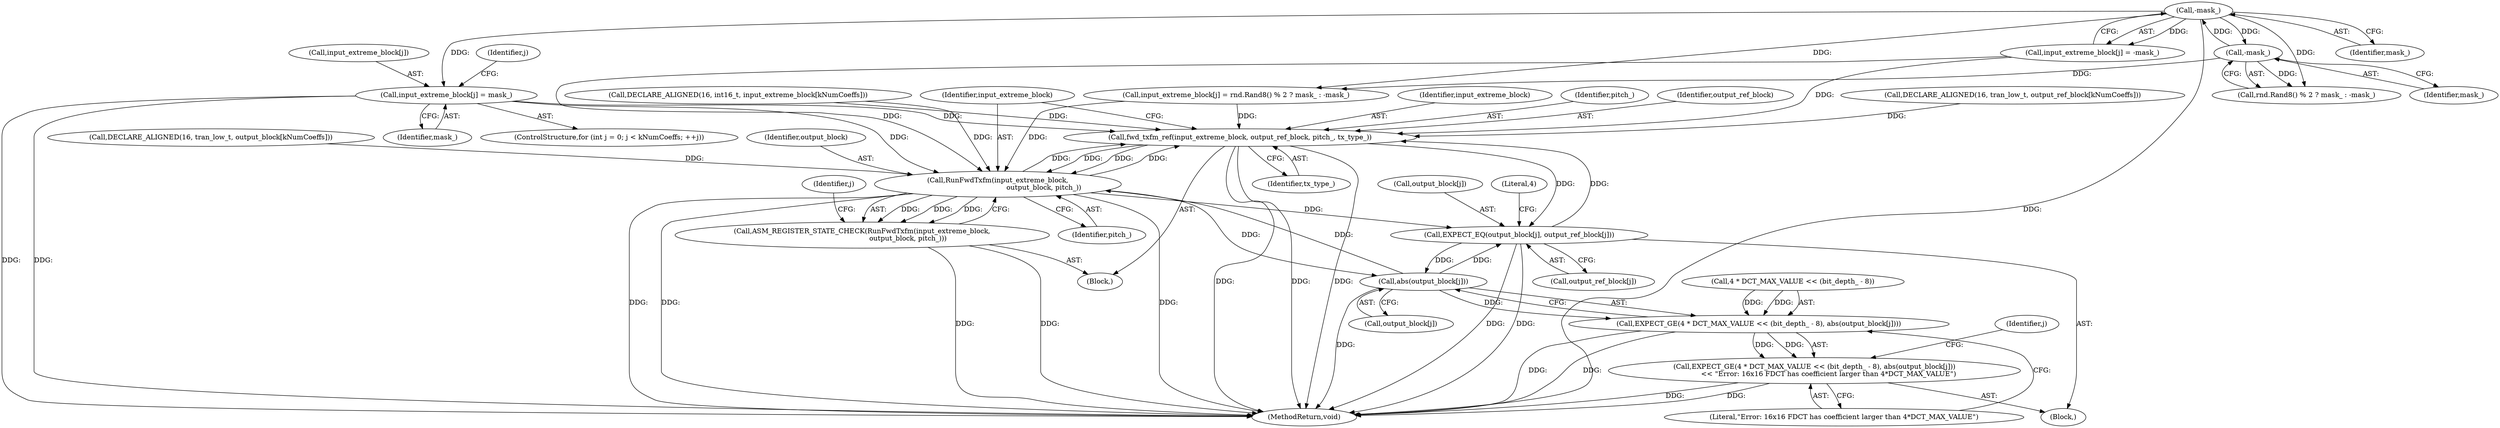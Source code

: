 digraph "0_Android_5a9753fca56f0eeb9f61e342b2fccffc364f9426_51@array" {
"1000174" [label="(Call,input_extreme_block[j] = mask_)"];
"1000199" [label="(Call,-mask_)"];
"1000157" [label="(Call,-mask_)"];
"1000201" [label="(Call,fwd_txfm_ref(input_extreme_block, output_ref_block, pitch_, tx_type_))"];
"1000207" [label="(Call,RunFwdTxfm(input_extreme_block,\n                                          output_block, pitch_))"];
"1000206" [label="(Call,ASM_REGISTER_STATE_CHECK(RunFwdTxfm(input_extreme_block,\n                                          output_block, pitch_)))"];
"1000222" [label="(Call,EXPECT_EQ(output_block[j], output_ref_block[j]))"];
"1000238" [label="(Call,abs(output_block[j]))"];
"1000230" [label="(Call,EXPECT_GE(4 * DCT_MAX_VALUE << (bit_depth_ - 8), abs(output_block[j])))"];
"1000229" [label="(Call,EXPECT_GE(4 * DCT_MAX_VALUE << (bit_depth_ - 8), abs(output_block[j]))\n             << \"Error: 16x16 FDCT has coefficient larger than 4*DCT_MAX_VALUE\")"];
"1000157" [label="(Call,-mask_)"];
"1000222" [label="(Call,EXPECT_EQ(output_block[j], output_ref_block[j]))"];
"1000239" [label="(Call,output_block[j])"];
"1000136" [label="(Block,)"];
"1000174" [label="(Call,input_extreme_block[j] = mask_)"];
"1000158" [label="(Identifier,mask_)"];
"1000148" [label="(Call,input_extreme_block[j] = rnd.Rand8() % 2 ? mask_ : -mask_)"];
"1000114" [label="(Call,DECLARE_ALIGNED(16, tran_low_t, output_ref_block[kNumCoeffs]))"];
"1000178" [label="(Identifier,mask_)"];
"1000205" [label="(Identifier,tx_type_)"];
"1000200" [label="(Identifier,mask_)"];
"1000199" [label="(Call,-mask_)"];
"1000207" [label="(Call,RunFwdTxfm(input_extreme_block,\n                                          output_block, pitch_))"];
"1000214" [label="(Identifier,j)"];
"1000221" [label="(Block,)"];
"1000226" [label="(Call,output_ref_block[j])"];
"1000223" [label="(Call,output_block[j])"];
"1000231" [label="(Call,4 * DCT_MAX_VALUE << (bit_depth_ - 8))"];
"1000208" [label="(Identifier,input_extreme_block)"];
"1000229" [label="(Call,EXPECT_GE(4 * DCT_MAX_VALUE << (bit_depth_ - 8), abs(output_block[j]))\n             << \"Error: 16x16 FDCT has coefficient larger than 4*DCT_MAX_VALUE\")"];
"1000152" [label="(Call,rnd.Rand8() % 2 ? mask_ : -mask_)"];
"1000206" [label="(Call,ASM_REGISTER_STATE_CHECK(RunFwdTxfm(input_extreme_block,\n                                          output_block, pitch_)))"];
"1000202" [label="(Identifier,input_extreme_block)"];
"1000204" [label="(Identifier,pitch_)"];
"1000108" [label="(Call,DECLARE_ALIGNED(16, int16_t, input_extreme_block[kNumCoeffs]))"];
"1000203" [label="(Identifier,output_ref_block)"];
"1000210" [label="(Identifier,pitch_)"];
"1000195" [label="(Call,input_extreme_block[j] = -mask_)"];
"1000164" [label="(ControlStructure,for (int j = 0; j < kNumCoeffs; ++j))"];
"1000120" [label="(Call,DECLARE_ALIGNED(16, tran_low_t, output_block[kNumCoeffs]))"];
"1000173" [label="(Identifier,j)"];
"1000230" [label="(Call,EXPECT_GE(4 * DCT_MAX_VALUE << (bit_depth_ - 8), abs(output_block[j])))"];
"1000243" [label="(MethodReturn,void)"];
"1000201" [label="(Call,fwd_txfm_ref(input_extreme_block, output_ref_block, pitch_, tx_type_))"];
"1000220" [label="(Identifier,j)"];
"1000175" [label="(Call,input_extreme_block[j])"];
"1000242" [label="(Literal,\"Error: 16x16 FDCT has coefficient larger than 4*DCT_MAX_VALUE\")"];
"1000233" [label="(Literal,4)"];
"1000209" [label="(Identifier,output_block)"];
"1000238" [label="(Call,abs(output_block[j]))"];
"1000174" -> "1000164"  [label="AST: "];
"1000174" -> "1000178"  [label="CFG: "];
"1000175" -> "1000174"  [label="AST: "];
"1000178" -> "1000174"  [label="AST: "];
"1000173" -> "1000174"  [label="CFG: "];
"1000174" -> "1000243"  [label="DDG: "];
"1000174" -> "1000243"  [label="DDG: "];
"1000199" -> "1000174"  [label="DDG: "];
"1000174" -> "1000201"  [label="DDG: "];
"1000174" -> "1000207"  [label="DDG: "];
"1000199" -> "1000195"  [label="AST: "];
"1000199" -> "1000200"  [label="CFG: "];
"1000200" -> "1000199"  [label="AST: "];
"1000195" -> "1000199"  [label="CFG: "];
"1000199" -> "1000243"  [label="DDG: "];
"1000199" -> "1000148"  [label="DDG: "];
"1000199" -> "1000152"  [label="DDG: "];
"1000199" -> "1000157"  [label="DDG: "];
"1000199" -> "1000195"  [label="DDG: "];
"1000157" -> "1000199"  [label="DDG: "];
"1000157" -> "1000152"  [label="AST: "];
"1000157" -> "1000158"  [label="CFG: "];
"1000158" -> "1000157"  [label="AST: "];
"1000152" -> "1000157"  [label="CFG: "];
"1000157" -> "1000148"  [label="DDG: "];
"1000157" -> "1000152"  [label="DDG: "];
"1000201" -> "1000136"  [label="AST: "];
"1000201" -> "1000205"  [label="CFG: "];
"1000202" -> "1000201"  [label="AST: "];
"1000203" -> "1000201"  [label="AST: "];
"1000204" -> "1000201"  [label="AST: "];
"1000205" -> "1000201"  [label="AST: "];
"1000208" -> "1000201"  [label="CFG: "];
"1000201" -> "1000243"  [label="DDG: "];
"1000201" -> "1000243"  [label="DDG: "];
"1000201" -> "1000243"  [label="DDG: "];
"1000195" -> "1000201"  [label="DDG: "];
"1000108" -> "1000201"  [label="DDG: "];
"1000207" -> "1000201"  [label="DDG: "];
"1000207" -> "1000201"  [label="DDG: "];
"1000148" -> "1000201"  [label="DDG: "];
"1000114" -> "1000201"  [label="DDG: "];
"1000222" -> "1000201"  [label="DDG: "];
"1000201" -> "1000207"  [label="DDG: "];
"1000201" -> "1000207"  [label="DDG: "];
"1000201" -> "1000222"  [label="DDG: "];
"1000207" -> "1000206"  [label="AST: "];
"1000207" -> "1000210"  [label="CFG: "];
"1000208" -> "1000207"  [label="AST: "];
"1000209" -> "1000207"  [label="AST: "];
"1000210" -> "1000207"  [label="AST: "];
"1000206" -> "1000207"  [label="CFG: "];
"1000207" -> "1000243"  [label="DDG: "];
"1000207" -> "1000243"  [label="DDG: "];
"1000207" -> "1000243"  [label="DDG: "];
"1000207" -> "1000206"  [label="DDG: "];
"1000207" -> "1000206"  [label="DDG: "];
"1000207" -> "1000206"  [label="DDG: "];
"1000148" -> "1000207"  [label="DDG: "];
"1000195" -> "1000207"  [label="DDG: "];
"1000108" -> "1000207"  [label="DDG: "];
"1000238" -> "1000207"  [label="DDG: "];
"1000120" -> "1000207"  [label="DDG: "];
"1000207" -> "1000222"  [label="DDG: "];
"1000207" -> "1000238"  [label="DDG: "];
"1000206" -> "1000136"  [label="AST: "];
"1000214" -> "1000206"  [label="CFG: "];
"1000206" -> "1000243"  [label="DDG: "];
"1000206" -> "1000243"  [label="DDG: "];
"1000222" -> "1000221"  [label="AST: "];
"1000222" -> "1000226"  [label="CFG: "];
"1000223" -> "1000222"  [label="AST: "];
"1000226" -> "1000222"  [label="AST: "];
"1000233" -> "1000222"  [label="CFG: "];
"1000222" -> "1000243"  [label="DDG: "];
"1000222" -> "1000243"  [label="DDG: "];
"1000238" -> "1000222"  [label="DDG: "];
"1000222" -> "1000238"  [label="DDG: "];
"1000238" -> "1000230"  [label="AST: "];
"1000238" -> "1000239"  [label="CFG: "];
"1000239" -> "1000238"  [label="AST: "];
"1000230" -> "1000238"  [label="CFG: "];
"1000238" -> "1000243"  [label="DDG: "];
"1000238" -> "1000230"  [label="DDG: "];
"1000230" -> "1000229"  [label="AST: "];
"1000231" -> "1000230"  [label="AST: "];
"1000242" -> "1000230"  [label="CFG: "];
"1000230" -> "1000243"  [label="DDG: "];
"1000230" -> "1000243"  [label="DDG: "];
"1000230" -> "1000229"  [label="DDG: "];
"1000230" -> "1000229"  [label="DDG: "];
"1000231" -> "1000230"  [label="DDG: "];
"1000231" -> "1000230"  [label="DDG: "];
"1000229" -> "1000221"  [label="AST: "];
"1000229" -> "1000242"  [label="CFG: "];
"1000242" -> "1000229"  [label="AST: "];
"1000220" -> "1000229"  [label="CFG: "];
"1000229" -> "1000243"  [label="DDG: "];
"1000229" -> "1000243"  [label="DDG: "];
}
